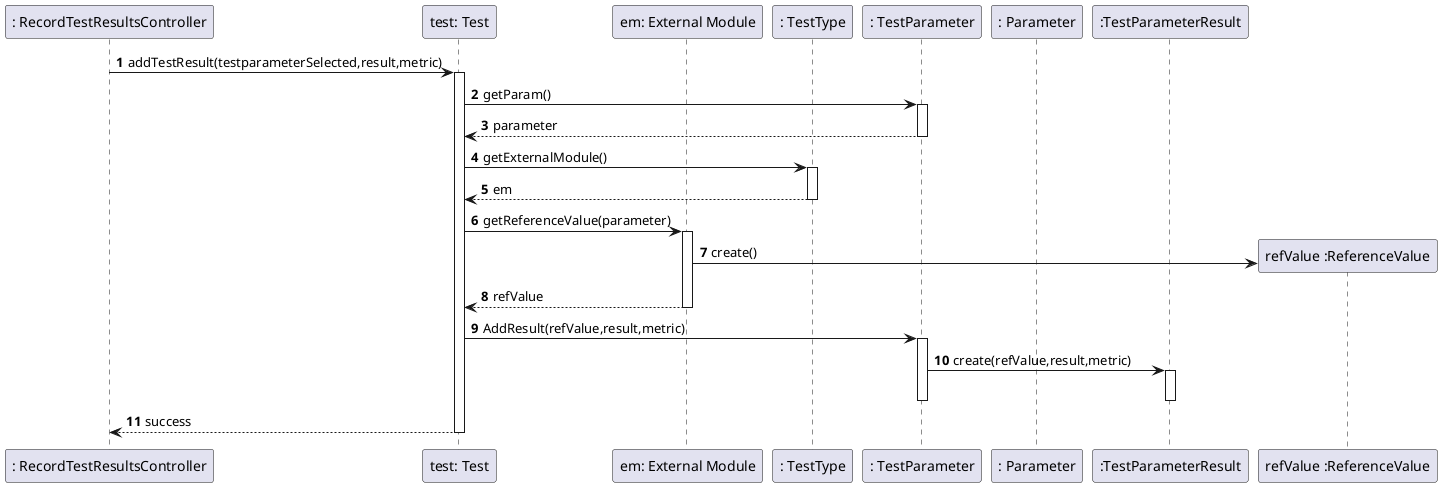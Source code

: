 @startuml
'https://plantuml.com/sequence-diagram

autonumber

participant ": RecordTestResultsController" as CTRL
participant "test: Test" as Test
participant "em: External Module" as EM
participant ": TestType" as TT
participant ": TestParameter" as TestParam
participant ": Parameter" as Param
participant ":TestParameterResult" as TestPResult
participant "refValue :ReferenceValue" as Ref



CTRL -> Test : addTestResult(testparameterSelected,result,metric)
activate Test
Test -> TestParam : getParam()
activate TestParam
TestParam --> Test : parameter
deactivate TestParam
Test -> TT : getExternalModule()
activate TT
TT--> Test : em
deactivate TT
Test -> EM : getReferenceValue(parameter)
activate EM
EM -> Ref** : create()
EM --> Test : refValue
deactivate EM
Test -> TestParam :AddResult(refValue,result,metric)
activate TestParam
TestParam -> TestPResult : create(refValue,result,metric)
activate TestPResult
deactivate TestPResult
deactivate TestParam

Test --> CTRL : success
deactivate Test





@enduml